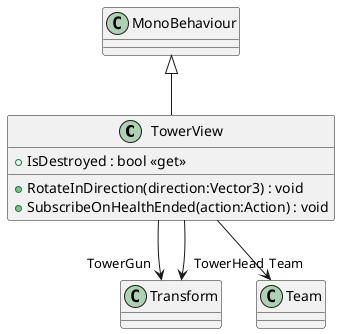 @startuml
class TowerView {
    + IsDestroyed : bool <<get>>
    + RotateInDirection(direction:Vector3) : void
    + SubscribeOnHealthEnded(action:Action) : void
}
MonoBehaviour <|-- TowerView
TowerView --> "TowerGun" Transform
TowerView --> "TowerHead" Transform
TowerView --> "Team" Team
@enduml

